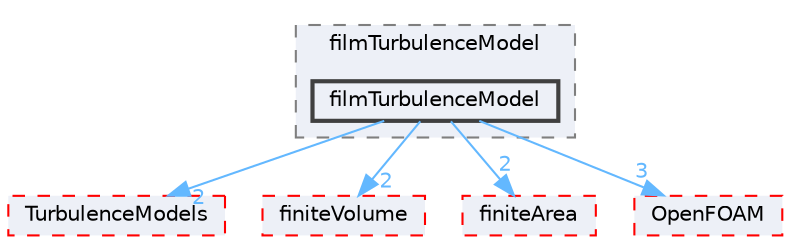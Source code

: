 digraph "src/regionFaModels/liquidFilm/subModels/kinematic/filmTurbulenceModel/filmTurbulenceModel"
{
 // LATEX_PDF_SIZE
  bgcolor="transparent";
  edge [fontname=Helvetica,fontsize=10,labelfontname=Helvetica,labelfontsize=10];
  node [fontname=Helvetica,fontsize=10,shape=box,height=0.2,width=0.4];
  compound=true
  subgraph clusterdir_95b7bf9f05af07dd2cb5d33c47bdea9e {
    graph [ bgcolor="#edf0f7", pencolor="grey50", label="filmTurbulenceModel", fontname=Helvetica,fontsize=10 style="filled,dashed", URL="dir_95b7bf9f05af07dd2cb5d33c47bdea9e.html",tooltip=""]
  dir_7c6e09198d4494dd66841b460ae465db [label="filmTurbulenceModel", fillcolor="#edf0f7", color="grey25", style="filled,bold", URL="dir_7c6e09198d4494dd66841b460ae465db.html",tooltip=""];
  }
  dir_1eda626aeac0f0ad2848c36acaa5d501 [label="TurbulenceModels", fillcolor="#edf0f7", color="red", style="filled,dashed", URL="dir_1eda626aeac0f0ad2848c36acaa5d501.html",tooltip=""];
  dir_9bd15774b555cf7259a6fa18f99fe99b [label="finiteVolume", fillcolor="#edf0f7", color="red", style="filled,dashed", URL="dir_9bd15774b555cf7259a6fa18f99fe99b.html",tooltip=""];
  dir_b69a9eadfe761c231b266ce918b218a5 [label="finiteArea", fillcolor="#edf0f7", color="red", style="filled,dashed", URL="dir_b69a9eadfe761c231b266ce918b218a5.html",tooltip=""];
  dir_c5473ff19b20e6ec4dfe5c310b3778a8 [label="OpenFOAM", fillcolor="#edf0f7", color="red", style="filled,dashed", URL="dir_c5473ff19b20e6ec4dfe5c310b3778a8.html",tooltip=""];
  dir_7c6e09198d4494dd66841b460ae465db->dir_1eda626aeac0f0ad2848c36acaa5d501 [headlabel="2", labeldistance=1.5 headhref="dir_001372_004143.html" href="dir_001372_004143.html" color="steelblue1" fontcolor="steelblue1"];
  dir_7c6e09198d4494dd66841b460ae465db->dir_9bd15774b555cf7259a6fa18f99fe99b [headlabel="2", labeldistance=1.5 headhref="dir_001372_001387.html" href="dir_001372_001387.html" color="steelblue1" fontcolor="steelblue1"];
  dir_7c6e09198d4494dd66841b460ae465db->dir_b69a9eadfe761c231b266ce918b218a5 [headlabel="2", labeldistance=1.5 headhref="dir_001372_001385.html" href="dir_001372_001385.html" color="steelblue1" fontcolor="steelblue1"];
  dir_7c6e09198d4494dd66841b460ae465db->dir_c5473ff19b20e6ec4dfe5c310b3778a8 [headlabel="3", labeldistance=1.5 headhref="dir_001372_002695.html" href="dir_001372_002695.html" color="steelblue1" fontcolor="steelblue1"];
}
